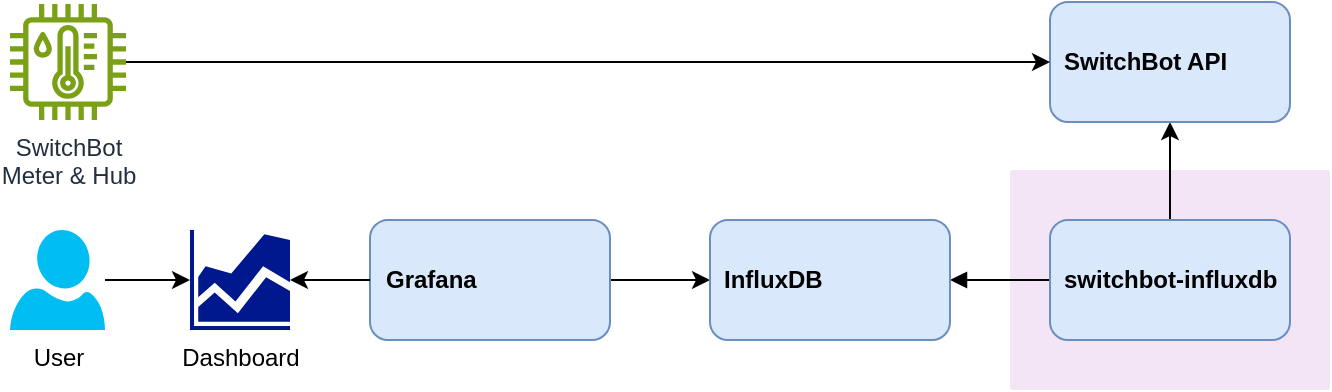 <mxfile version="24.6.4" type="device">
  <diagram id="QewX8ZrJj1PhDHS1zCUB" name="Page-1">
    <mxGraphModel dx="984" dy="633" grid="1" gridSize="10" guides="1" tooltips="1" connect="1" arrows="1" fold="1" page="1" pageScale="1" pageWidth="827" pageHeight="1169" math="0" shadow="0">
      <root>
        <mxCell id="0" />
        <mxCell id="1" parent="0" />
        <mxCell id="wVi8VqOXP0ZIYO8jfO_L-32" value="" style="sketch=0;points=[[0,0,0],[0.25,0,0],[0.5,0,0],[0.75,0,0],[1,0,0],[1,0.25,0],[1,0.5,0],[1,0.75,0],[1,1,0],[0.75,1,0],[0.5,1,0],[0.25,1,0],[0,1,0],[0,0.75,0],[0,0.5,0],[0,0.25,0]];rounded=1;absoluteArcSize=1;arcSize=2;html=1;strokeColor=none;gradientColor=none;shadow=0;dashed=0;fontSize=12;fontColor=#9E9E9E;align=left;verticalAlign=top;spacing=10;spacingTop=-4;whiteSpace=wrap;fillColor=#F3E5F5;" parent="1" vertex="1">
          <mxGeometry x="540" y="115" width="160" height="110" as="geometry" />
        </mxCell>
        <mxCell id="14" value="" style="edgeStyle=none;html=1;entryX=1;entryY=0.5;entryDx=0;entryDy=0;endArrow=block;endFill=1;" parent="1" source="5" target="4" edge="1">
          <mxGeometry relative="1" as="geometry" />
        </mxCell>
        <mxCell id="wVi8VqOXP0ZIYO8jfO_L-30" style="edgeStyle=orthogonalEdgeStyle;rounded=0;orthogonalLoop=1;jettySize=auto;html=1;exitX=0.5;exitY=0;exitDx=0;exitDy=0;entryX=0.5;entryY=1;entryDx=0;entryDy=0;" parent="1" source="5" target="wVi8VqOXP0ZIYO8jfO_L-26" edge="1">
          <mxGeometry relative="1" as="geometry" />
        </mxCell>
        <mxCell id="5" value="&lt;b&gt;switchbot-influxdb&lt;/b&gt;" style="rounded=1;whiteSpace=wrap;html=1;align=left;spacingLeft=5;fillColor=#dae8fc;strokeColor=#6c8ebf;" parent="1" vertex="1">
          <mxGeometry x="560" y="140" width="120" height="60" as="geometry" />
        </mxCell>
        <mxCell id="wVi8VqOXP0ZIYO8jfO_L-29" style="edgeStyle=orthogonalEdgeStyle;rounded=0;orthogonalLoop=1;jettySize=auto;html=1;exitX=1;exitY=0.5;exitDx=0;exitDy=0;entryX=0;entryY=0.5;entryDx=0;entryDy=0;" parent="1" source="3" target="4" edge="1">
          <mxGeometry relative="1" as="geometry" />
        </mxCell>
        <mxCell id="3" value="&lt;b&gt;Grafana&lt;/b&gt;" style="rounded=1;whiteSpace=wrap;html=1;align=left;spacingLeft=6;fillColor=#dae8fc;strokeColor=#6c8ebf;" parent="1" vertex="1">
          <mxGeometry x="220" y="140" width="120" height="60" as="geometry" />
        </mxCell>
        <mxCell id="6" value="" style="shape=image;verticalLabelPosition=bottom;labelBackgroundColor=default;verticalAlign=top;aspect=fixed;imageAspect=0;image=https://cdn.icon-icons.com/icons2/2699/PNG/512/grafana_logo_icon_171048.png;" parent="1" vertex="1">
          <mxGeometry x="290" y="150" width="40" height="40" as="geometry" />
        </mxCell>
        <mxCell id="4" value="&lt;b&gt;InfluxDB&lt;/b&gt;" style="rounded=1;whiteSpace=wrap;html=1;align=left;spacingLeft=5;fillColor=#dae8fc;strokeColor=#6c8ebf;" parent="1" vertex="1">
          <mxGeometry x="390" y="140" width="120" height="60" as="geometry" />
        </mxCell>
        <mxCell id="7" value="" style="shape=image;verticalLabelPosition=bottom;labelBackgroundColor=default;verticalAlign=top;aspect=fixed;imageAspect=0;image=https://assets.zabbix.com/img/brands/influxdb.svg;" parent="1" vertex="1">
          <mxGeometry x="460" y="150" width="40" height="40" as="geometry" />
        </mxCell>
        <mxCell id="wVi8VqOXP0ZIYO8jfO_L-26" value="&lt;b&gt;SwitchBot API&lt;/b&gt;" style="rounded=1;whiteSpace=wrap;html=1;align=left;spacingLeft=5;fillColor=#dae8fc;strokeColor=#6c8ebf;" parent="1" vertex="1">
          <mxGeometry x="560" y="31" width="120" height="60" as="geometry" />
        </mxCell>
        <mxCell id="wVi8VqOXP0ZIYO8jfO_L-27" value="Dashboard" style="sketch=0;aspect=fixed;pointerEvents=1;shadow=0;dashed=0;html=1;strokeColor=none;labelPosition=center;verticalLabelPosition=bottom;verticalAlign=top;align=center;fillColor=#00188D;shape=mxgraph.mscae.general.graph" parent="1" vertex="1">
          <mxGeometry x="130" y="145" width="50" height="50" as="geometry" />
        </mxCell>
        <mxCell id="wVi8VqOXP0ZIYO8jfO_L-28" value="User" style="verticalLabelPosition=bottom;html=1;verticalAlign=top;align=center;strokeColor=none;fillColor=#00BEF2;shape=mxgraph.azure.user;" parent="1" vertex="1">
          <mxGeometry x="40" y="145" width="47.5" height="50" as="geometry" />
        </mxCell>
        <mxCell id="wVi8VqOXP0ZIYO8jfO_L-33" style="rounded=0;orthogonalLoop=1;jettySize=auto;html=1;exitX=0;exitY=0.5;exitDx=0;exitDy=0;entryX=1;entryY=0.5;entryDx=0;entryDy=0;entryPerimeter=0;" parent="1" source="3" target="wVi8VqOXP0ZIYO8jfO_L-27" edge="1">
          <mxGeometry relative="1" as="geometry" />
        </mxCell>
        <mxCell id="wVi8VqOXP0ZIYO8jfO_L-34" style="rounded=0;orthogonalLoop=1;jettySize=auto;html=1;entryX=0;entryY=0.5;entryDx=0;entryDy=0;entryPerimeter=0;" parent="1" source="wVi8VqOXP0ZIYO8jfO_L-28" target="wVi8VqOXP0ZIYO8jfO_L-27" edge="1">
          <mxGeometry relative="1" as="geometry" />
        </mxCell>
        <mxCell id="wVi8VqOXP0ZIYO8jfO_L-36" style="edgeStyle=orthogonalEdgeStyle;rounded=0;orthogonalLoop=1;jettySize=auto;html=1;entryX=0;entryY=0.5;entryDx=0;entryDy=0;" parent="1" source="wVi8VqOXP0ZIYO8jfO_L-35" target="wVi8VqOXP0ZIYO8jfO_L-26" edge="1">
          <mxGeometry relative="1" as="geometry" />
        </mxCell>
        <mxCell id="wVi8VqOXP0ZIYO8jfO_L-35" value="SwitchBot&lt;div&gt;Meter &amp;amp; Hub&lt;/div&gt;" style="sketch=0;outlineConnect=0;fontColor=#232F3E;gradientColor=none;fillColor=#7AA116;strokeColor=none;dashed=0;verticalLabelPosition=bottom;verticalAlign=top;align=center;html=1;fontSize=12;fontStyle=0;aspect=fixed;pointerEvents=1;shape=mxgraph.aws4.iot_thing_temperature_humidity_sensor;" parent="1" vertex="1">
          <mxGeometry x="40" y="32" width="58" height="58" as="geometry" />
        </mxCell>
      </root>
    </mxGraphModel>
  </diagram>
</mxfile>
